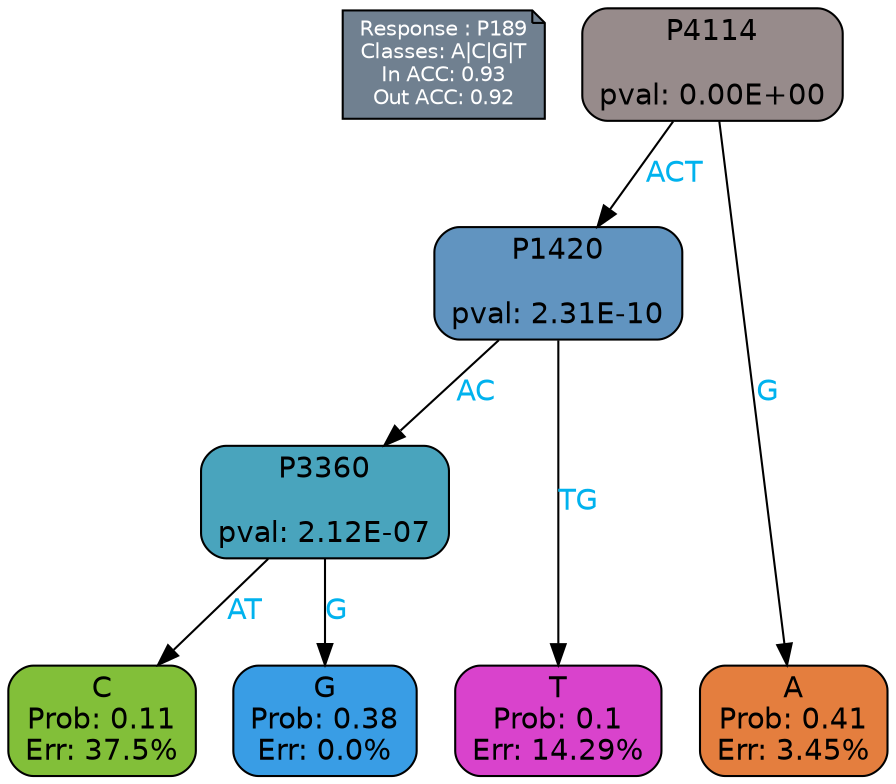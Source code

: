 digraph Tree {
node [shape=box, style="filled, rounded", color="black", fontname=helvetica] ;
graph [ranksep=equally, splines=polylines, bgcolor=transparent, dpi=600] ;
edge [fontname=helvetica] ;
LEGEND [label="Response : P189
Classes: A|C|G|T
In ACC: 0.93
Out ACC: 0.92
",shape=note,align=left,style=filled,fillcolor="slategray",fontcolor="white",fontsize=10];1 [label="P4114

pval: 0.00E+00", fillcolor="#978b8b"] ;
2 [label="P1420

pval: 2.31E-10", fillcolor="#6194c0"] ;
3 [label="P3360

pval: 2.12E-07", fillcolor="#49a4bd"] ;
4 [label="C
Prob: 0.11
Err: 37.5%", fillcolor="#82bf39"] ;
5 [label="G
Prob: 0.38
Err: 0.0%", fillcolor="#399de5"] ;
6 [label="T
Prob: 0.1
Err: 14.29%", fillcolor="#d943cc"] ;
7 [label="A
Prob: 0.41
Err: 3.45%", fillcolor="#e47e3e"] ;
1 -> 2 [label="ACT",fontcolor=deepskyblue2] ;
1 -> 7 [label="G",fontcolor=deepskyblue2] ;
2 -> 3 [label="AC",fontcolor=deepskyblue2] ;
2 -> 6 [label="TG",fontcolor=deepskyblue2] ;
3 -> 4 [label="AT",fontcolor=deepskyblue2] ;
3 -> 5 [label="G",fontcolor=deepskyblue2] ;
{rank = same; 4;5;6;7;}{rank = same; LEGEND;1;}}